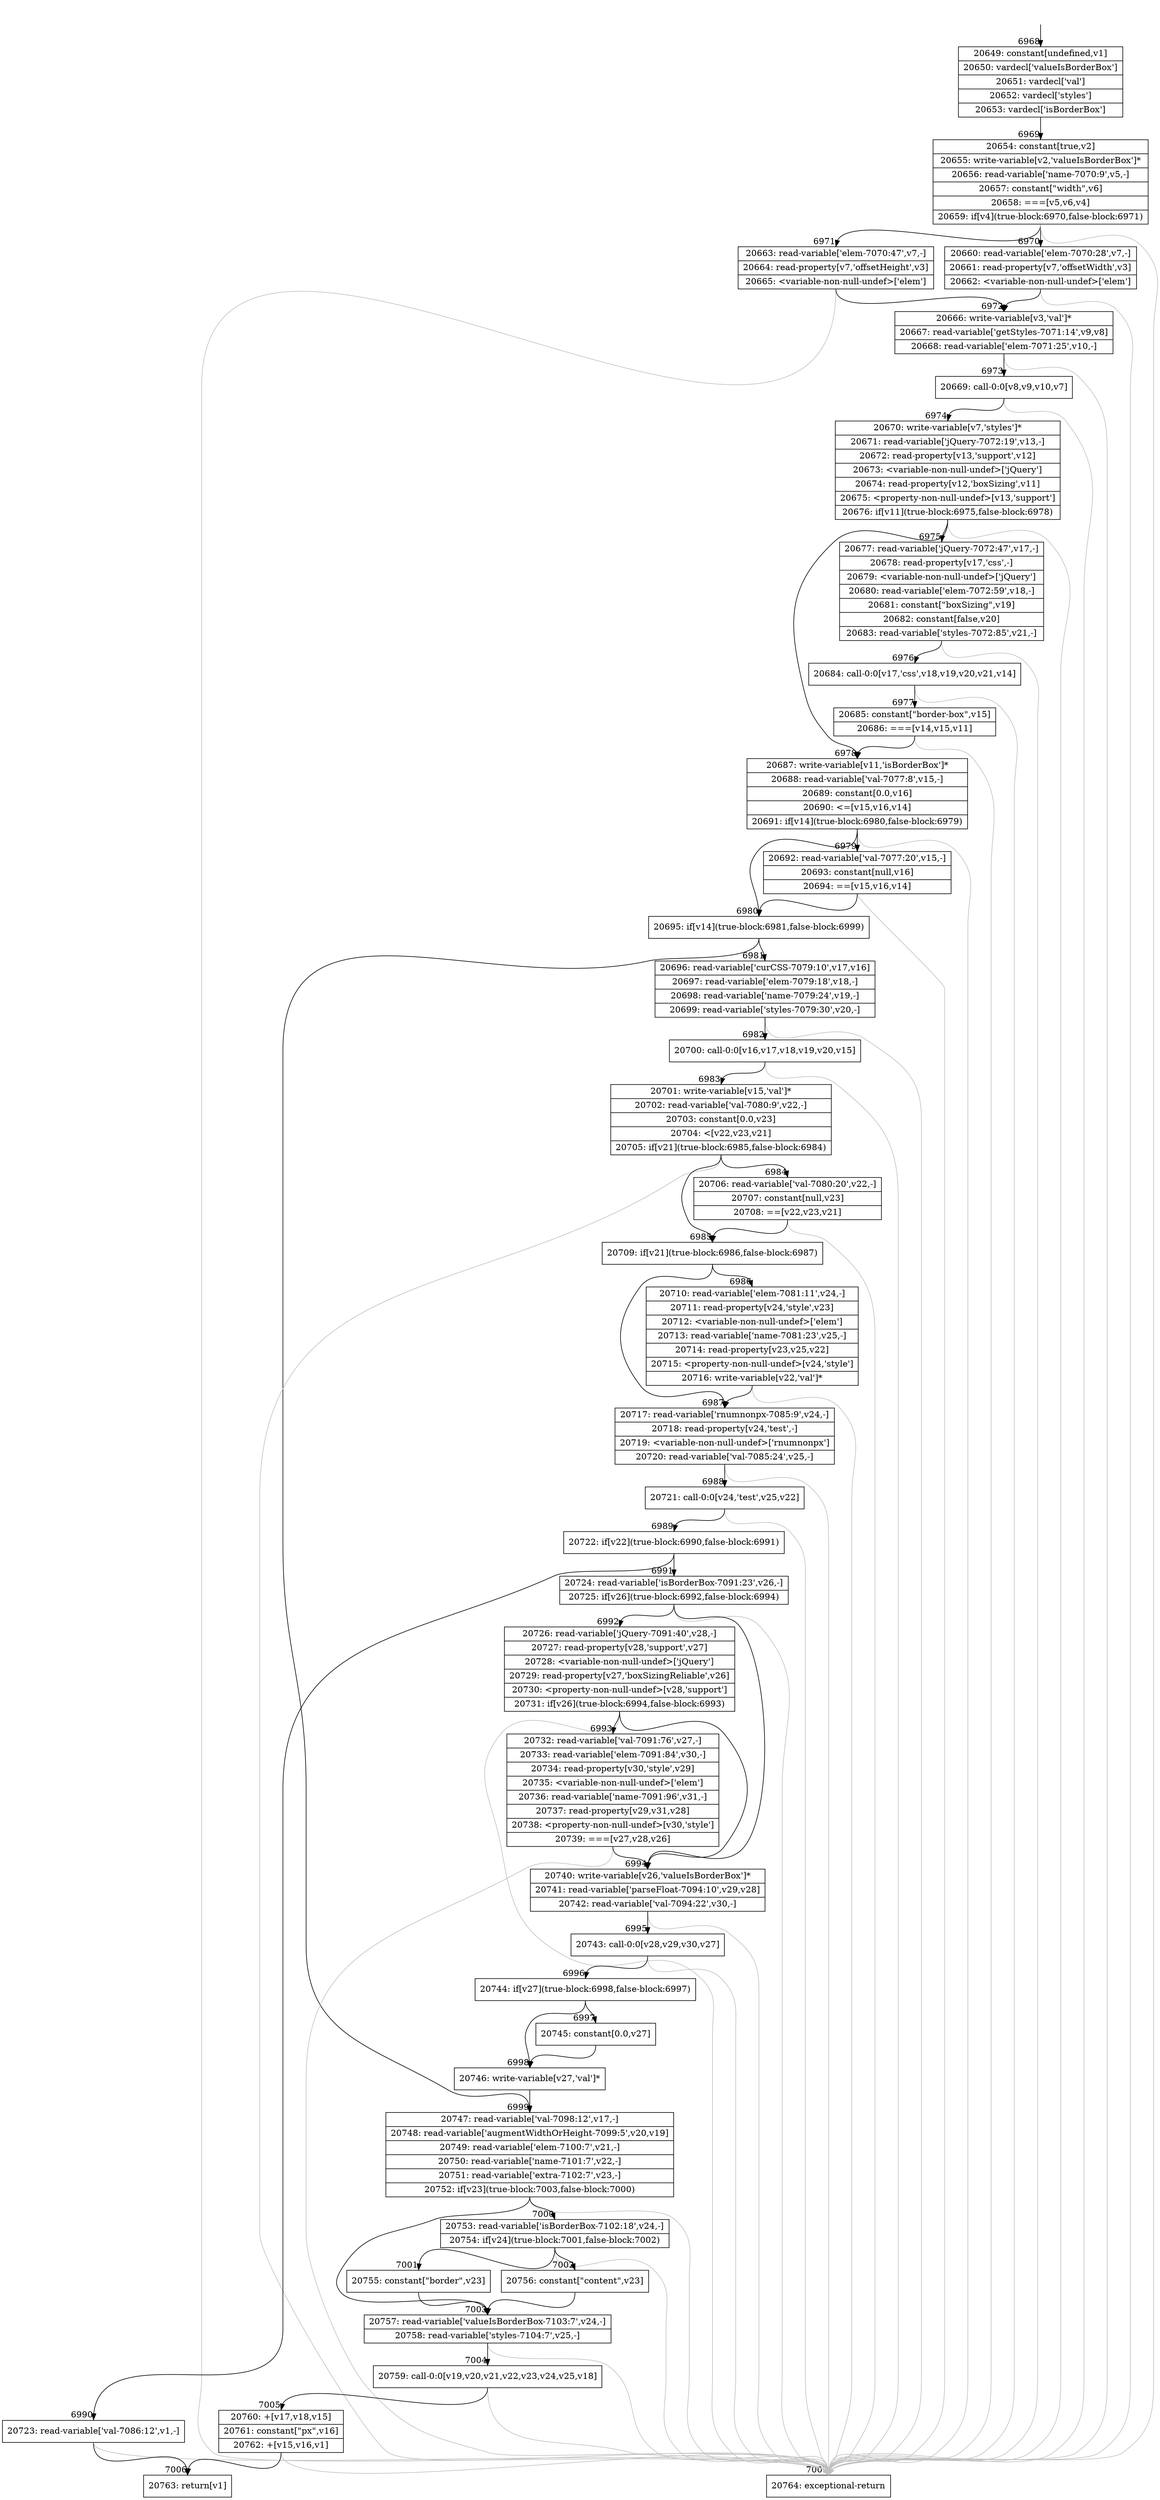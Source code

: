 digraph {
rankdir="TD"
BB_entry436[shape=none,label=""];
BB_entry436 -> BB6968 [tailport=s, headport=n, headlabel="    6968"]
BB6968 [shape=record label="{20649: constant[undefined,v1]|20650: vardecl['valueIsBorderBox']|20651: vardecl['val']|20652: vardecl['styles']|20653: vardecl['isBorderBox']}" ] 
BB6968 -> BB6969 [tailport=s, headport=n, headlabel="      6969"]
BB6969 [shape=record label="{20654: constant[true,v2]|20655: write-variable[v2,'valueIsBorderBox']*|20656: read-variable['name-7070:9',v5,-]|20657: constant[\"width\",v6]|20658: ===[v5,v6,v4]|20659: if[v4](true-block:6970,false-block:6971)}" ] 
BB6969 -> BB6970 [tailport=s, headport=n, headlabel="      6970"]
BB6969 -> BB6971 [tailport=s, headport=n, headlabel="      6971"]
BB6969 -> BB7007 [tailport=s, headport=n, color=gray, headlabel="      7007"]
BB6970 [shape=record label="{20660: read-variable['elem-7070:28',v7,-]|20661: read-property[v7,'offsetWidth',v3]|20662: \<variable-non-null-undef\>['elem']}" ] 
BB6970 -> BB6972 [tailport=s, headport=n, headlabel="      6972"]
BB6970 -> BB7007 [tailport=s, headport=n, color=gray]
BB6971 [shape=record label="{20663: read-variable['elem-7070:47',v7,-]|20664: read-property[v7,'offsetHeight',v3]|20665: \<variable-non-null-undef\>['elem']}" ] 
BB6971 -> BB6972 [tailport=s, headport=n]
BB6971 -> BB7007 [tailport=s, headport=n, color=gray]
BB6972 [shape=record label="{20666: write-variable[v3,'val']*|20667: read-variable['getStyles-7071:14',v9,v8]|20668: read-variable['elem-7071:25',v10,-]}" ] 
BB6972 -> BB6973 [tailport=s, headport=n, headlabel="      6973"]
BB6972 -> BB7007 [tailport=s, headport=n, color=gray]
BB6973 [shape=record label="{20669: call-0:0[v8,v9,v10,v7]}" ] 
BB6973 -> BB6974 [tailport=s, headport=n, headlabel="      6974"]
BB6973 -> BB7007 [tailport=s, headport=n, color=gray]
BB6974 [shape=record label="{20670: write-variable[v7,'styles']*|20671: read-variable['jQuery-7072:19',v13,-]|20672: read-property[v13,'support',v12]|20673: \<variable-non-null-undef\>['jQuery']|20674: read-property[v12,'boxSizing',v11]|20675: \<property-non-null-undef\>[v13,'support']|20676: if[v11](true-block:6975,false-block:6978)}" ] 
BB6974 -> BB6978 [tailport=s, headport=n, headlabel="      6978"]
BB6974 -> BB6975 [tailport=s, headport=n, headlabel="      6975"]
BB6974 -> BB7007 [tailport=s, headport=n, color=gray]
BB6975 [shape=record label="{20677: read-variable['jQuery-7072:47',v17,-]|20678: read-property[v17,'css',-]|20679: \<variable-non-null-undef\>['jQuery']|20680: read-variable['elem-7072:59',v18,-]|20681: constant[\"boxSizing\",v19]|20682: constant[false,v20]|20683: read-variable['styles-7072:85',v21,-]}" ] 
BB6975 -> BB6976 [tailport=s, headport=n, headlabel="      6976"]
BB6975 -> BB7007 [tailport=s, headport=n, color=gray]
BB6976 [shape=record label="{20684: call-0:0[v17,'css',v18,v19,v20,v21,v14]}" ] 
BB6976 -> BB6977 [tailport=s, headport=n, headlabel="      6977"]
BB6976 -> BB7007 [tailport=s, headport=n, color=gray]
BB6977 [shape=record label="{20685: constant[\"border-box\",v15]|20686: ===[v14,v15,v11]}" ] 
BB6977 -> BB6978 [tailport=s, headport=n]
BB6977 -> BB7007 [tailport=s, headport=n, color=gray]
BB6978 [shape=record label="{20687: write-variable[v11,'isBorderBox']*|20688: read-variable['val-7077:8',v15,-]|20689: constant[0.0,v16]|20690: \<=[v15,v16,v14]|20691: if[v14](true-block:6980,false-block:6979)}" ] 
BB6978 -> BB6980 [tailport=s, headport=n, headlabel="      6980"]
BB6978 -> BB6979 [tailport=s, headport=n, headlabel="      6979"]
BB6978 -> BB7007 [tailport=s, headport=n, color=gray]
BB6979 [shape=record label="{20692: read-variable['val-7077:20',v15,-]|20693: constant[null,v16]|20694: ==[v15,v16,v14]}" ] 
BB6979 -> BB6980 [tailport=s, headport=n]
BB6979 -> BB7007 [tailport=s, headport=n, color=gray]
BB6980 [shape=record label="{20695: if[v14](true-block:6981,false-block:6999)}" ] 
BB6980 -> BB6981 [tailport=s, headport=n, headlabel="      6981"]
BB6980 -> BB6999 [tailport=s, headport=n, headlabel="      6999"]
BB6981 [shape=record label="{20696: read-variable['curCSS-7079:10',v17,v16]|20697: read-variable['elem-7079:18',v18,-]|20698: read-variable['name-7079:24',v19,-]|20699: read-variable['styles-7079:30',v20,-]}" ] 
BB6981 -> BB6982 [tailport=s, headport=n, headlabel="      6982"]
BB6981 -> BB7007 [tailport=s, headport=n, color=gray]
BB6982 [shape=record label="{20700: call-0:0[v16,v17,v18,v19,v20,v15]}" ] 
BB6982 -> BB6983 [tailport=s, headport=n, headlabel="      6983"]
BB6982 -> BB7007 [tailport=s, headport=n, color=gray]
BB6983 [shape=record label="{20701: write-variable[v15,'val']*|20702: read-variable['val-7080:9',v22,-]|20703: constant[0.0,v23]|20704: \<[v22,v23,v21]|20705: if[v21](true-block:6985,false-block:6984)}" ] 
BB6983 -> BB6985 [tailport=s, headport=n, headlabel="      6985"]
BB6983 -> BB6984 [tailport=s, headport=n, headlabel="      6984"]
BB6983 -> BB7007 [tailport=s, headport=n, color=gray]
BB6984 [shape=record label="{20706: read-variable['val-7080:20',v22,-]|20707: constant[null,v23]|20708: ==[v22,v23,v21]}" ] 
BB6984 -> BB6985 [tailport=s, headport=n]
BB6984 -> BB7007 [tailport=s, headport=n, color=gray]
BB6985 [shape=record label="{20709: if[v21](true-block:6986,false-block:6987)}" ] 
BB6985 -> BB6986 [tailport=s, headport=n, headlabel="      6986"]
BB6985 -> BB6987 [tailport=s, headport=n, headlabel="      6987"]
BB6986 [shape=record label="{20710: read-variable['elem-7081:11',v24,-]|20711: read-property[v24,'style',v23]|20712: \<variable-non-null-undef\>['elem']|20713: read-variable['name-7081:23',v25,-]|20714: read-property[v23,v25,v22]|20715: \<property-non-null-undef\>[v24,'style']|20716: write-variable[v22,'val']*}" ] 
BB6986 -> BB6987 [tailport=s, headport=n]
BB6986 -> BB7007 [tailport=s, headport=n, color=gray]
BB6987 [shape=record label="{20717: read-variable['rnumnonpx-7085:9',v24,-]|20718: read-property[v24,'test',-]|20719: \<variable-non-null-undef\>['rnumnonpx']|20720: read-variable['val-7085:24',v25,-]}" ] 
BB6987 -> BB6988 [tailport=s, headport=n, headlabel="      6988"]
BB6987 -> BB7007 [tailport=s, headport=n, color=gray]
BB6988 [shape=record label="{20721: call-0:0[v24,'test',v25,v22]}" ] 
BB6988 -> BB6989 [tailport=s, headport=n, headlabel="      6989"]
BB6988 -> BB7007 [tailport=s, headport=n, color=gray]
BB6989 [shape=record label="{20722: if[v22](true-block:6990,false-block:6991)}" ] 
BB6989 -> BB6990 [tailport=s, headport=n, headlabel="      6990"]
BB6989 -> BB6991 [tailport=s, headport=n, headlabel="      6991"]
BB6990 [shape=record label="{20723: read-variable['val-7086:12',v1,-]}" ] 
BB6990 -> BB7006 [tailport=s, headport=n, headlabel="      7006"]
BB6990 -> BB7007 [tailport=s, headport=n, color=gray]
BB6991 [shape=record label="{20724: read-variable['isBorderBox-7091:23',v26,-]|20725: if[v26](true-block:6992,false-block:6994)}" ] 
BB6991 -> BB6994 [tailport=s, headport=n, headlabel="      6994"]
BB6991 -> BB6992 [tailport=s, headport=n, headlabel="      6992"]
BB6991 -> BB7007 [tailport=s, headport=n, color=gray]
BB6992 [shape=record label="{20726: read-variable['jQuery-7091:40',v28,-]|20727: read-property[v28,'support',v27]|20728: \<variable-non-null-undef\>['jQuery']|20729: read-property[v27,'boxSizingReliable',v26]|20730: \<property-non-null-undef\>[v28,'support']|20731: if[v26](true-block:6994,false-block:6993)}" ] 
BB6992 -> BB6994 [tailport=s, headport=n]
BB6992 -> BB6993 [tailport=s, headport=n, headlabel="      6993"]
BB6992 -> BB7007 [tailport=s, headport=n, color=gray]
BB6993 [shape=record label="{20732: read-variable['val-7091:76',v27,-]|20733: read-variable['elem-7091:84',v30,-]|20734: read-property[v30,'style',v29]|20735: \<variable-non-null-undef\>['elem']|20736: read-variable['name-7091:96',v31,-]|20737: read-property[v29,v31,v28]|20738: \<property-non-null-undef\>[v30,'style']|20739: ===[v27,v28,v26]}" ] 
BB6993 -> BB6994 [tailport=s, headport=n]
BB6993 -> BB7007 [tailport=s, headport=n, color=gray]
BB6994 [shape=record label="{20740: write-variable[v26,'valueIsBorderBox']*|20741: read-variable['parseFloat-7094:10',v29,v28]|20742: read-variable['val-7094:22',v30,-]}" ] 
BB6994 -> BB6995 [tailport=s, headport=n, headlabel="      6995"]
BB6994 -> BB7007 [tailport=s, headport=n, color=gray]
BB6995 [shape=record label="{20743: call-0:0[v28,v29,v30,v27]}" ] 
BB6995 -> BB6996 [tailport=s, headport=n, headlabel="      6996"]
BB6995 -> BB7007 [tailport=s, headport=n, color=gray]
BB6996 [shape=record label="{20744: if[v27](true-block:6998,false-block:6997)}" ] 
BB6996 -> BB6998 [tailport=s, headport=n, headlabel="      6998"]
BB6996 -> BB6997 [tailport=s, headport=n, headlabel="      6997"]
BB6997 [shape=record label="{20745: constant[0.0,v27]}" ] 
BB6997 -> BB6998 [tailport=s, headport=n]
BB6998 [shape=record label="{20746: write-variable[v27,'val']*}" ] 
BB6998 -> BB6999 [tailport=s, headport=n]
BB6999 [shape=record label="{20747: read-variable['val-7098:12',v17,-]|20748: read-variable['augmentWidthOrHeight-7099:5',v20,v19]|20749: read-variable['elem-7100:7',v21,-]|20750: read-variable['name-7101:7',v22,-]|20751: read-variable['extra-7102:7',v23,-]|20752: if[v23](true-block:7003,false-block:7000)}" ] 
BB6999 -> BB7003 [tailport=s, headport=n, headlabel="      7003"]
BB6999 -> BB7000 [tailport=s, headport=n, headlabel="      7000"]
BB6999 -> BB7007 [tailport=s, headport=n, color=gray]
BB7000 [shape=record label="{20753: read-variable['isBorderBox-7102:18',v24,-]|20754: if[v24](true-block:7001,false-block:7002)}" ] 
BB7000 -> BB7001 [tailport=s, headport=n, headlabel="      7001"]
BB7000 -> BB7002 [tailport=s, headport=n, headlabel="      7002"]
BB7000 -> BB7007 [tailport=s, headport=n, color=gray]
BB7001 [shape=record label="{20755: constant[\"border\",v23]}" ] 
BB7001 -> BB7003 [tailport=s, headport=n]
BB7002 [shape=record label="{20756: constant[\"content\",v23]}" ] 
BB7002 -> BB7003 [tailport=s, headport=n]
BB7003 [shape=record label="{20757: read-variable['valueIsBorderBox-7103:7',v24,-]|20758: read-variable['styles-7104:7',v25,-]}" ] 
BB7003 -> BB7004 [tailport=s, headport=n, headlabel="      7004"]
BB7003 -> BB7007 [tailport=s, headport=n, color=gray]
BB7004 [shape=record label="{20759: call-0:0[v19,v20,v21,v22,v23,v24,v25,v18]}" ] 
BB7004 -> BB7005 [tailport=s, headport=n, headlabel="      7005"]
BB7004 -> BB7007 [tailport=s, headport=n, color=gray]
BB7005 [shape=record label="{20760: +[v17,v18,v15]|20761: constant[\"px\",v16]|20762: +[v15,v16,v1]}" ] 
BB7005 -> BB7006 [tailport=s, headport=n]
BB7005 -> BB7007 [tailport=s, headport=n, color=gray]
BB7006 [shape=record label="{20763: return[v1]}" ] 
BB7007 [shape=record label="{20764: exceptional-return}" ] 
}
